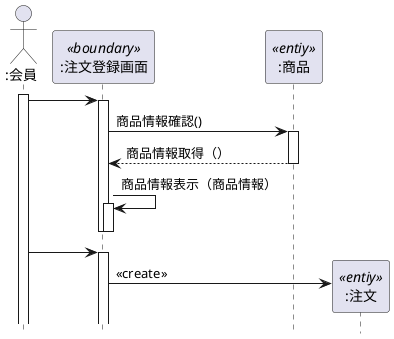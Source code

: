 @startuml
hide footbox
Actor ":会員" as a
participant ":注文登録画面" as b <<boundary>>
participant ":商品" as c <<entiy>>
participant ":注文" as d <<entiy>>


activate a
a->b
activate b       
b->c:商品情報確認()
activate c
c-->b:商品情報取得（）
deactivate c
b->b:商品情報表示（商品情報）
activate b
deactivate b
deactivate b
a->b:
activate b
create d
b->d:<<create>>
   
@enduml
